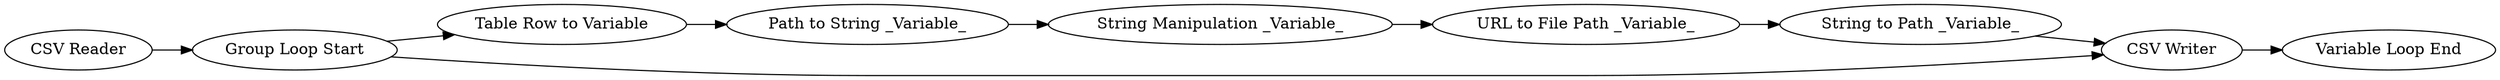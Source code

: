 digraph {
	12 -> 13
	11 -> 9
	3 -> 8
	3 -> 5
	13 -> 5
	9 -> 12
	5 -> 6
	1 -> 3
	8 -> 11
	5 [label="CSV Writer"]
	13 [label="String to Path _Variable_"]
	1 [label="CSV Reader"]
	9 [label="String Manipulation _Variable_"]
	11 [label="Path to String _Variable_"]
	6 [label="Variable Loop End"]
	8 [label="Table Row to Variable"]
	3 [label="Group Loop Start"]
	12 [label="URL to File Path _Variable_"]
	rankdir=LR
}
